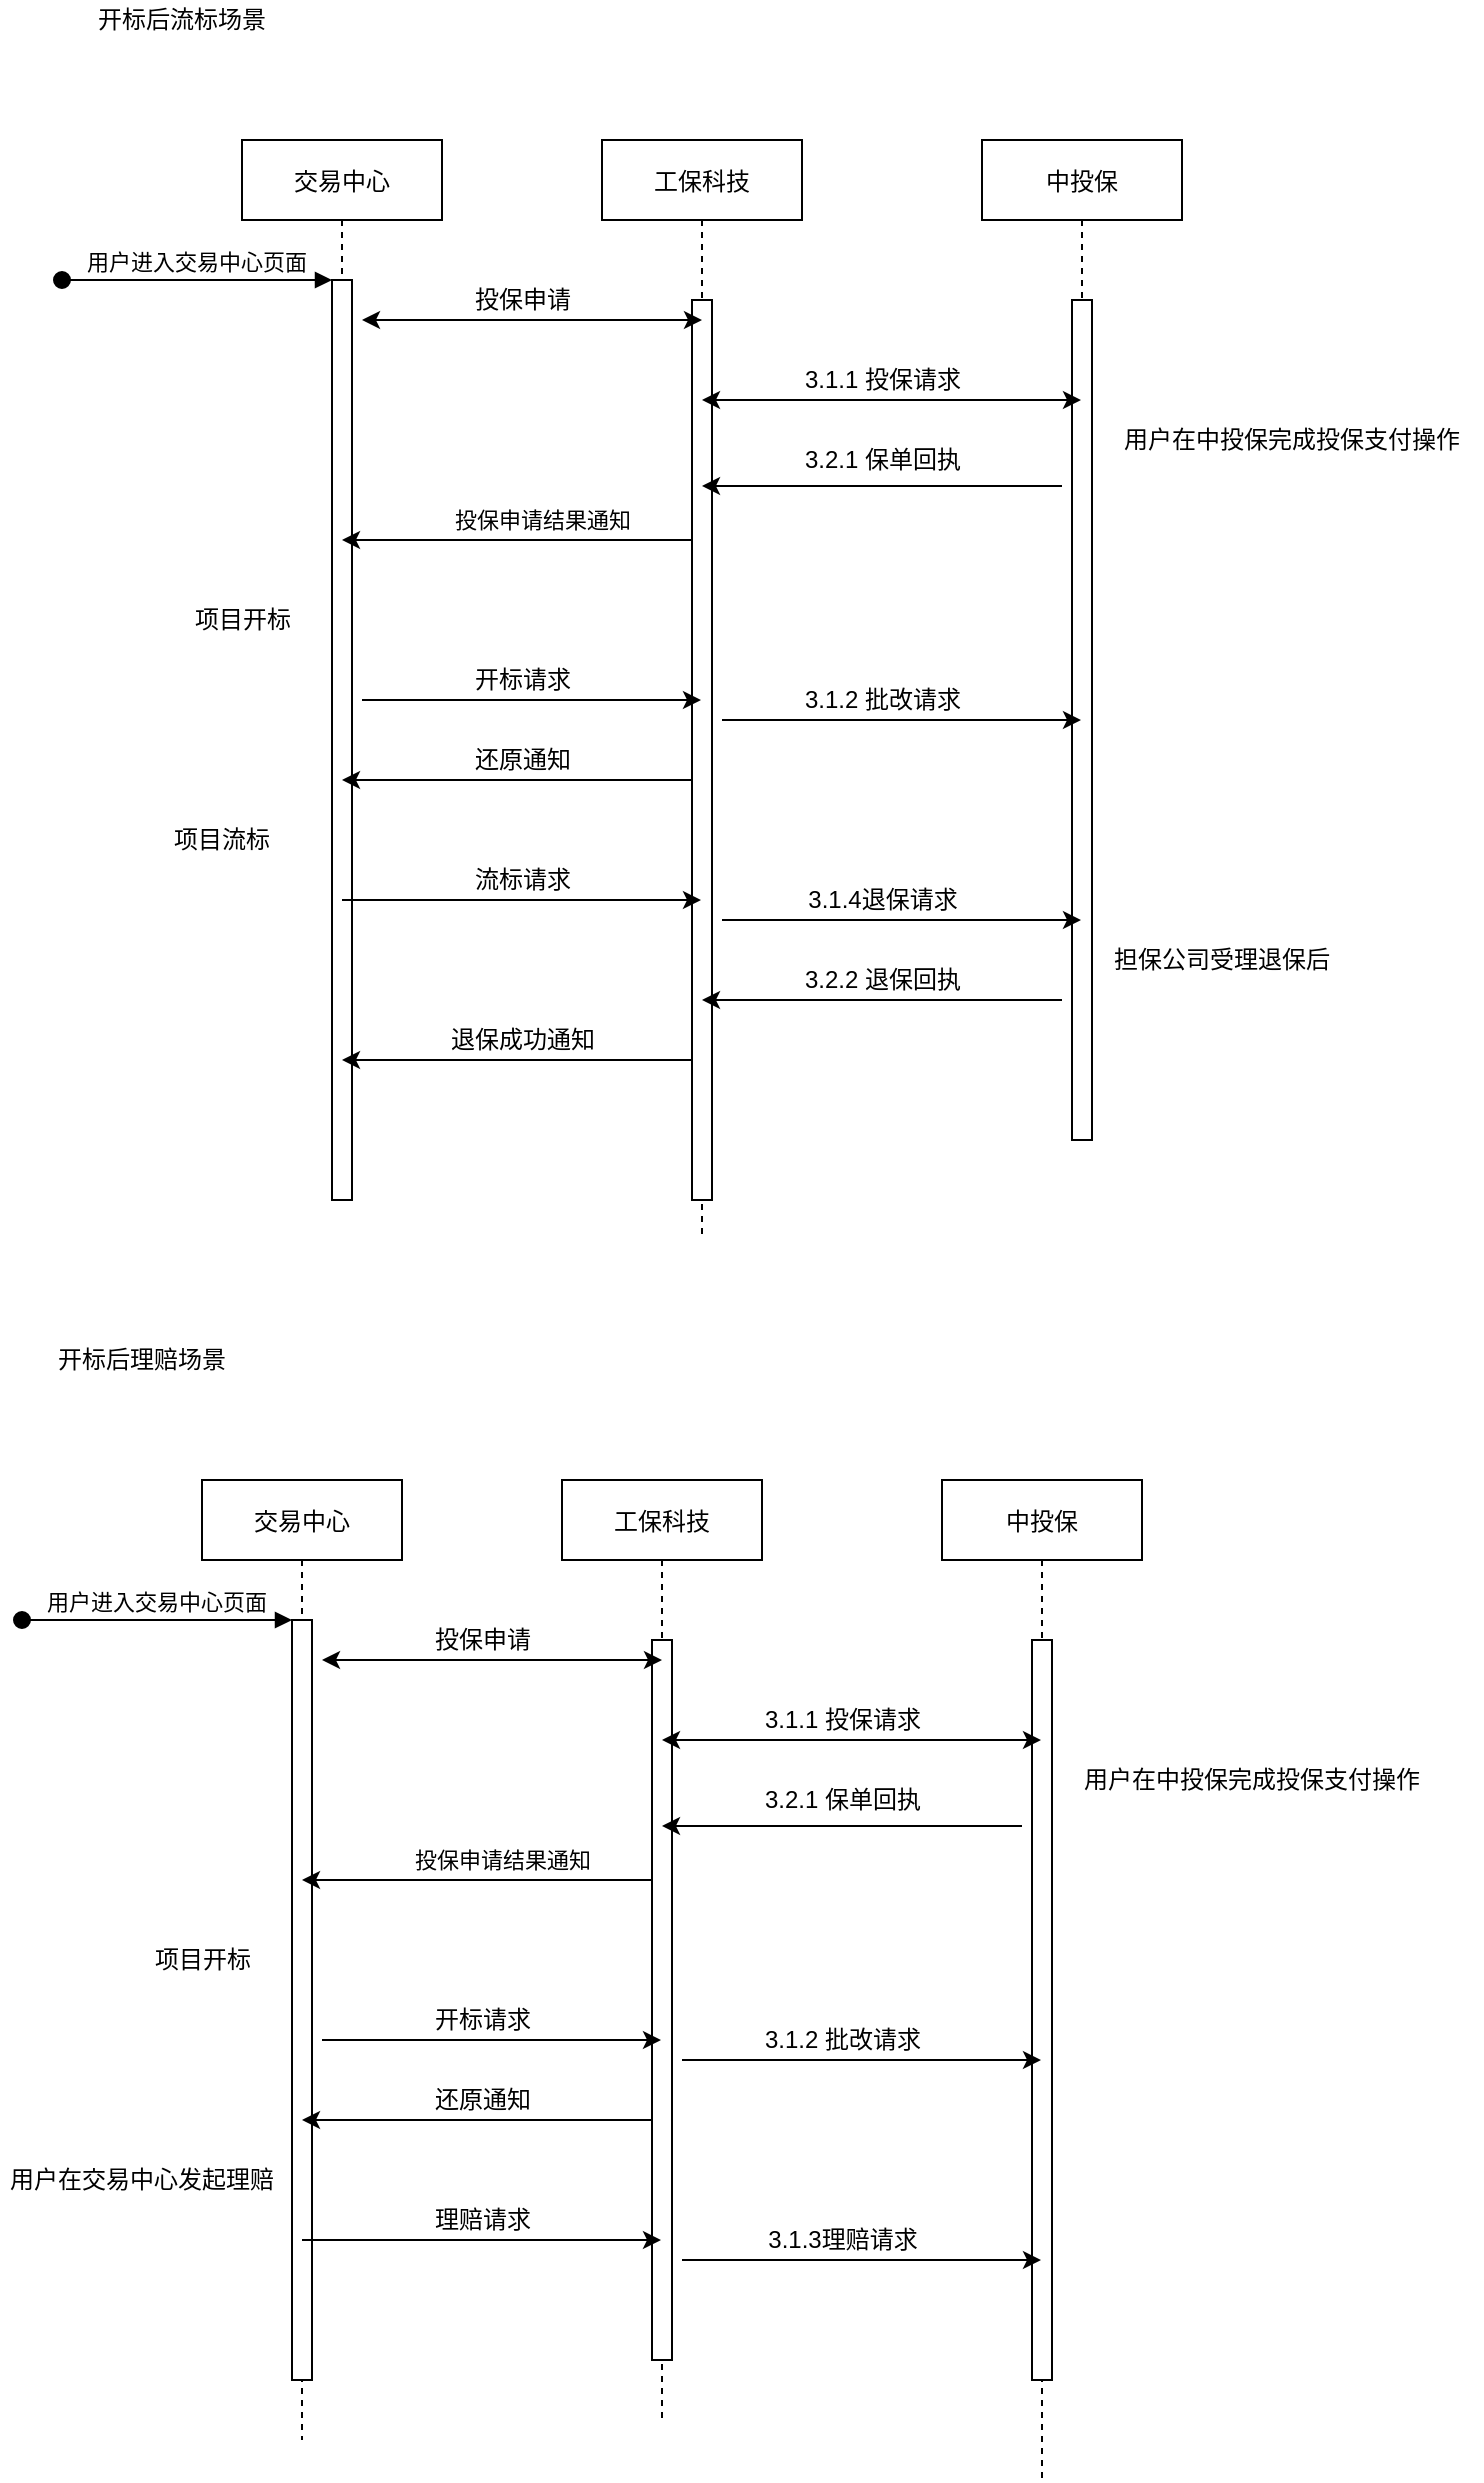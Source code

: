 <mxfile version="14.4.4" type="github">
  <diagram id="kgpKYQtTHZ0yAKxKKP6v" name="Page-1">
    <mxGraphModel dx="1038" dy="548" grid="1" gridSize="10" guides="1" tooltips="1" connect="1" arrows="1" fold="1" page="1" pageScale="1" pageWidth="850" pageHeight="1400" math="0" shadow="0">
      <root>
        <mxCell id="0" />
        <mxCell id="1" parent="0" />
        <mxCell id="3nuBFxr9cyL0pnOWT2aG-1" value="交易中心" style="shape=umlLifeline;perimeter=lifelinePerimeter;container=1;collapsible=0;recursiveResize=0;rounded=0;shadow=0;strokeWidth=1;" parent="1" vertex="1">
          <mxGeometry x="120" y="80" width="100" height="530" as="geometry" />
        </mxCell>
        <mxCell id="3nuBFxr9cyL0pnOWT2aG-2" value="" style="points=[];perimeter=orthogonalPerimeter;rounded=0;shadow=0;strokeWidth=1;" parent="3nuBFxr9cyL0pnOWT2aG-1" vertex="1">
          <mxGeometry x="45" y="70" width="10" height="460" as="geometry" />
        </mxCell>
        <mxCell id="3nuBFxr9cyL0pnOWT2aG-3" value="用户进入交易中心页面" style="verticalAlign=bottom;startArrow=oval;endArrow=block;startSize=8;shadow=0;strokeWidth=1;" parent="3nuBFxr9cyL0pnOWT2aG-1" target="3nuBFxr9cyL0pnOWT2aG-2" edge="1">
          <mxGeometry relative="1" as="geometry">
            <mxPoint x="-90" y="70" as="sourcePoint" />
          </mxGeometry>
        </mxCell>
        <mxCell id="3nuBFxr9cyL0pnOWT2aG-5" value="工保科技" style="shape=umlLifeline;perimeter=lifelinePerimeter;container=1;collapsible=0;recursiveResize=0;rounded=0;shadow=0;strokeWidth=1;" parent="1" vertex="1">
          <mxGeometry x="300" y="80" width="100" height="550" as="geometry" />
        </mxCell>
        <mxCell id="3nuBFxr9cyL0pnOWT2aG-6" value="" style="points=[];perimeter=orthogonalPerimeter;rounded=0;shadow=0;strokeWidth=1;" parent="3nuBFxr9cyL0pnOWT2aG-5" vertex="1">
          <mxGeometry x="45" y="80" width="10" height="450" as="geometry" />
        </mxCell>
        <mxCell id="HbW3pa40i1KAL5VEuSZW-1" value="中投保" style="shape=umlLifeline;perimeter=lifelinePerimeter;container=1;collapsible=0;recursiveResize=0;rounded=0;shadow=0;strokeWidth=1;" vertex="1" parent="1">
          <mxGeometry x="490" y="80" width="100" height="500" as="geometry" />
        </mxCell>
        <mxCell id="HbW3pa40i1KAL5VEuSZW-2" value="" style="points=[];perimeter=orthogonalPerimeter;rounded=0;shadow=0;strokeWidth=1;" vertex="1" parent="HbW3pa40i1KAL5VEuSZW-1">
          <mxGeometry x="45" y="80" width="10" height="420" as="geometry" />
        </mxCell>
        <mxCell id="HbW3pa40i1KAL5VEuSZW-7" value="" style="endArrow=classic;startArrow=classic;html=1;" edge="1" parent="1" target="HbW3pa40i1KAL5VEuSZW-1">
          <mxGeometry width="50" height="50" relative="1" as="geometry">
            <mxPoint x="350" y="210" as="sourcePoint" />
            <mxPoint x="400" y="160" as="targetPoint" />
          </mxGeometry>
        </mxCell>
        <mxCell id="HbW3pa40i1KAL5VEuSZW-8" value="3.1.1 投保请求" style="text;html=1;align=center;verticalAlign=middle;resizable=0;points=[];autosize=1;" vertex="1" parent="1">
          <mxGeometry x="395" y="190" width="90" height="20" as="geometry" />
        </mxCell>
        <mxCell id="HbW3pa40i1KAL5VEuSZW-9" value="" style="endArrow=classic;startArrow=classic;html=1;" edge="1" parent="1">
          <mxGeometry width="50" height="50" relative="1" as="geometry">
            <mxPoint x="180" y="170" as="sourcePoint" />
            <mxPoint x="350" y="170" as="targetPoint" />
          </mxGeometry>
        </mxCell>
        <mxCell id="HbW3pa40i1KAL5VEuSZW-10" value="投保申请" style="text;html=1;align=center;verticalAlign=middle;resizable=0;points=[];autosize=1;" vertex="1" parent="1">
          <mxGeometry x="230" y="150" width="60" height="20" as="geometry" />
        </mxCell>
        <mxCell id="HbW3pa40i1KAL5VEuSZW-11" value="" style="endArrow=classic;html=1;" edge="1" parent="1" target="3nuBFxr9cyL0pnOWT2aG-5">
          <mxGeometry width="50" height="50" relative="1" as="geometry">
            <mxPoint x="530" y="253" as="sourcePoint" />
            <mxPoint x="450" y="280" as="targetPoint" />
          </mxGeometry>
        </mxCell>
        <mxCell id="HbW3pa40i1KAL5VEuSZW-12" value="3.2.1 保单回执" style="text;html=1;align=center;verticalAlign=middle;resizable=0;points=[];autosize=1;" vertex="1" parent="1">
          <mxGeometry x="395" y="230" width="90" height="20" as="geometry" />
        </mxCell>
        <mxCell id="HbW3pa40i1KAL5VEuSZW-13" value="用户在中投保完成投保支付操作" style="text;html=1;strokeColor=none;fillColor=none;align=center;verticalAlign=middle;whiteSpace=wrap;rounded=0;" vertex="1" parent="1">
          <mxGeometry x="550" y="220" width="190" height="20" as="geometry" />
        </mxCell>
        <mxCell id="HbW3pa40i1KAL5VEuSZW-14" value="投保申请结果通知" style="endArrow=classic;html=1;" edge="1" parent="1" target="3nuBFxr9cyL0pnOWT2aG-1">
          <mxGeometry x="-0.145" y="-10" width="50" height="50" relative="1" as="geometry">
            <mxPoint x="345" y="280" as="sourcePoint" />
            <mxPoint x="395" y="230" as="targetPoint" />
            <mxPoint as="offset" />
          </mxGeometry>
        </mxCell>
        <mxCell id="HbW3pa40i1KAL5VEuSZW-16" value="项目开标" style="text;html=1;align=center;verticalAlign=middle;resizable=0;points=[];autosize=1;" vertex="1" parent="1">
          <mxGeometry x="90" y="310" width="60" height="20" as="geometry" />
        </mxCell>
        <mxCell id="HbW3pa40i1KAL5VEuSZW-18" value="" style="endArrow=classic;html=1;" edge="1" parent="1" target="3nuBFxr9cyL0pnOWT2aG-5">
          <mxGeometry width="50" height="50" relative="1" as="geometry">
            <mxPoint x="180" y="360" as="sourcePoint" />
            <mxPoint x="230" y="310" as="targetPoint" />
          </mxGeometry>
        </mxCell>
        <mxCell id="HbW3pa40i1KAL5VEuSZW-22" value="" style="endArrow=classic;html=1;" edge="1" parent="1" target="HbW3pa40i1KAL5VEuSZW-1">
          <mxGeometry width="50" height="50" relative="1" as="geometry">
            <mxPoint x="360" y="370" as="sourcePoint" />
            <mxPoint x="410" y="320" as="targetPoint" />
          </mxGeometry>
        </mxCell>
        <mxCell id="HbW3pa40i1KAL5VEuSZW-23" value="3.1.2 批改请求" style="text;html=1;align=center;verticalAlign=middle;resizable=0;points=[];autosize=1;" vertex="1" parent="1">
          <mxGeometry x="395" y="350" width="90" height="20" as="geometry" />
        </mxCell>
        <mxCell id="HbW3pa40i1KAL5VEuSZW-24" value="开标请求" style="text;html=1;align=center;verticalAlign=middle;resizable=0;points=[];autosize=1;" vertex="1" parent="1">
          <mxGeometry x="230" y="340" width="60" height="20" as="geometry" />
        </mxCell>
        <mxCell id="HbW3pa40i1KAL5VEuSZW-25" value="" style="endArrow=classic;html=1;" edge="1" parent="1" target="3nuBFxr9cyL0pnOWT2aG-1">
          <mxGeometry width="50" height="50" relative="1" as="geometry">
            <mxPoint x="345" y="400" as="sourcePoint" />
            <mxPoint x="395" y="350" as="targetPoint" />
          </mxGeometry>
        </mxCell>
        <mxCell id="HbW3pa40i1KAL5VEuSZW-26" value="还原通知" style="text;html=1;align=center;verticalAlign=middle;resizable=0;points=[];autosize=1;" vertex="1" parent="1">
          <mxGeometry x="230" y="380" width="60" height="20" as="geometry" />
        </mxCell>
        <mxCell id="HbW3pa40i1KAL5VEuSZW-27" value="" style="endArrow=classic;html=1;" edge="1" parent="1" target="3nuBFxr9cyL0pnOWT2aG-5">
          <mxGeometry width="50" height="50" relative="1" as="geometry">
            <mxPoint x="170" y="460" as="sourcePoint" />
            <mxPoint x="220" y="410" as="targetPoint" />
          </mxGeometry>
        </mxCell>
        <mxCell id="HbW3pa40i1KAL5VEuSZW-28" value="项目流标" style="text;html=1;strokeColor=none;fillColor=none;align=center;verticalAlign=middle;whiteSpace=wrap;rounded=0;" vertex="1" parent="1">
          <mxGeometry x="80" y="420" width="60" height="20" as="geometry" />
        </mxCell>
        <mxCell id="HbW3pa40i1KAL5VEuSZW-30" value="流标请求" style="text;html=1;align=center;verticalAlign=middle;resizable=0;points=[];autosize=1;" vertex="1" parent="1">
          <mxGeometry x="230" y="440" width="60" height="20" as="geometry" />
        </mxCell>
        <mxCell id="HbW3pa40i1KAL5VEuSZW-32" value="" style="endArrow=classic;html=1;" edge="1" parent="1" target="HbW3pa40i1KAL5VEuSZW-1">
          <mxGeometry width="50" height="50" relative="1" as="geometry">
            <mxPoint x="360" y="470" as="sourcePoint" />
            <mxPoint x="410" y="420" as="targetPoint" />
          </mxGeometry>
        </mxCell>
        <mxCell id="HbW3pa40i1KAL5VEuSZW-33" value="3.1.4退保请求" style="text;html=1;align=center;verticalAlign=middle;resizable=0;points=[];autosize=1;" vertex="1" parent="1">
          <mxGeometry x="395" y="450" width="90" height="20" as="geometry" />
        </mxCell>
        <mxCell id="HbW3pa40i1KAL5VEuSZW-34" value="担保公司受理退保后" style="text;html=1;strokeColor=none;fillColor=none;align=center;verticalAlign=middle;whiteSpace=wrap;rounded=0;" vertex="1" parent="1">
          <mxGeometry x="550" y="480" width="120" height="20" as="geometry" />
        </mxCell>
        <mxCell id="HbW3pa40i1KAL5VEuSZW-35" value="" style="endArrow=classic;html=1;" edge="1" parent="1" target="3nuBFxr9cyL0pnOWT2aG-5">
          <mxGeometry width="50" height="50" relative="1" as="geometry">
            <mxPoint x="530" y="510" as="sourcePoint" />
            <mxPoint x="580" y="460" as="targetPoint" />
          </mxGeometry>
        </mxCell>
        <mxCell id="HbW3pa40i1KAL5VEuSZW-36" value="3.2.2 退保回执" style="text;html=1;align=center;verticalAlign=middle;resizable=0;points=[];autosize=1;" vertex="1" parent="1">
          <mxGeometry x="395" y="490" width="90" height="20" as="geometry" />
        </mxCell>
        <mxCell id="HbW3pa40i1KAL5VEuSZW-37" value="" style="endArrow=classic;html=1;" edge="1" parent="1" target="3nuBFxr9cyL0pnOWT2aG-1">
          <mxGeometry width="50" height="50" relative="1" as="geometry">
            <mxPoint x="345" y="540" as="sourcePoint" />
            <mxPoint x="395" y="490" as="targetPoint" />
          </mxGeometry>
        </mxCell>
        <mxCell id="HbW3pa40i1KAL5VEuSZW-38" value="退保成功通知" style="text;html=1;align=center;verticalAlign=middle;resizable=0;points=[];autosize=1;" vertex="1" parent="1">
          <mxGeometry x="215" y="520" width="90" height="20" as="geometry" />
        </mxCell>
        <mxCell id="HbW3pa40i1KAL5VEuSZW-40" value="开标后流标场景" style="text;html=1;strokeColor=none;fillColor=none;align=center;verticalAlign=middle;whiteSpace=wrap;rounded=0;" vertex="1" parent="1">
          <mxGeometry x="40" y="10" width="100" height="20" as="geometry" />
        </mxCell>
        <mxCell id="HbW3pa40i1KAL5VEuSZW-42" value="交易中心" style="shape=umlLifeline;perimeter=lifelinePerimeter;container=1;collapsible=0;recursiveResize=0;rounded=0;shadow=0;strokeWidth=1;" vertex="1" parent="1">
          <mxGeometry x="100" y="750" width="100" height="480" as="geometry" />
        </mxCell>
        <mxCell id="HbW3pa40i1KAL5VEuSZW-43" value="" style="points=[];perimeter=orthogonalPerimeter;rounded=0;shadow=0;strokeWidth=1;" vertex="1" parent="HbW3pa40i1KAL5VEuSZW-42">
          <mxGeometry x="45" y="70" width="10" height="380" as="geometry" />
        </mxCell>
        <mxCell id="HbW3pa40i1KAL5VEuSZW-44" value="用户进入交易中心页面" style="verticalAlign=bottom;startArrow=oval;endArrow=block;startSize=8;shadow=0;strokeWidth=1;" edge="1" parent="HbW3pa40i1KAL5VEuSZW-42" target="HbW3pa40i1KAL5VEuSZW-43">
          <mxGeometry relative="1" as="geometry">
            <mxPoint x="-90" y="70" as="sourcePoint" />
          </mxGeometry>
        </mxCell>
        <mxCell id="HbW3pa40i1KAL5VEuSZW-45" value="工保科技" style="shape=umlLifeline;perimeter=lifelinePerimeter;container=1;collapsible=0;recursiveResize=0;rounded=0;shadow=0;strokeWidth=1;" vertex="1" parent="1">
          <mxGeometry x="280" y="750" width="100" height="470" as="geometry" />
        </mxCell>
        <mxCell id="HbW3pa40i1KAL5VEuSZW-46" value="" style="points=[];perimeter=orthogonalPerimeter;rounded=0;shadow=0;strokeWidth=1;" vertex="1" parent="HbW3pa40i1KAL5VEuSZW-45">
          <mxGeometry x="45" y="80" width="10" height="360" as="geometry" />
        </mxCell>
        <mxCell id="HbW3pa40i1KAL5VEuSZW-47" value="中投保" style="shape=umlLifeline;perimeter=lifelinePerimeter;container=1;collapsible=0;recursiveResize=0;rounded=0;shadow=0;strokeWidth=1;" vertex="1" parent="1">
          <mxGeometry x="470" y="750" width="100" height="500" as="geometry" />
        </mxCell>
        <mxCell id="HbW3pa40i1KAL5VEuSZW-48" value="" style="points=[];perimeter=orthogonalPerimeter;rounded=0;shadow=0;strokeWidth=1;" vertex="1" parent="HbW3pa40i1KAL5VEuSZW-47">
          <mxGeometry x="45" y="80" width="10" height="370" as="geometry" />
        </mxCell>
        <mxCell id="HbW3pa40i1KAL5VEuSZW-49" value="" style="endArrow=classic;startArrow=classic;html=1;" edge="1" parent="1" target="HbW3pa40i1KAL5VEuSZW-47">
          <mxGeometry width="50" height="50" relative="1" as="geometry">
            <mxPoint x="330" y="880" as="sourcePoint" />
            <mxPoint x="380" y="830" as="targetPoint" />
          </mxGeometry>
        </mxCell>
        <mxCell id="HbW3pa40i1KAL5VEuSZW-50" value="3.1.1 投保请求" style="text;html=1;align=center;verticalAlign=middle;resizable=0;points=[];autosize=1;" vertex="1" parent="1">
          <mxGeometry x="375" y="860" width="90" height="20" as="geometry" />
        </mxCell>
        <mxCell id="HbW3pa40i1KAL5VEuSZW-51" value="" style="endArrow=classic;startArrow=classic;html=1;" edge="1" parent="1">
          <mxGeometry width="50" height="50" relative="1" as="geometry">
            <mxPoint x="160" y="840" as="sourcePoint" />
            <mxPoint x="330" y="840" as="targetPoint" />
          </mxGeometry>
        </mxCell>
        <mxCell id="HbW3pa40i1KAL5VEuSZW-52" value="投保申请" style="text;html=1;align=center;verticalAlign=middle;resizable=0;points=[];autosize=1;" vertex="1" parent="1">
          <mxGeometry x="210" y="820" width="60" height="20" as="geometry" />
        </mxCell>
        <mxCell id="HbW3pa40i1KAL5VEuSZW-53" value="" style="endArrow=classic;html=1;" edge="1" parent="1" target="HbW3pa40i1KAL5VEuSZW-45">
          <mxGeometry width="50" height="50" relative="1" as="geometry">
            <mxPoint x="510" y="923" as="sourcePoint" />
            <mxPoint x="430" y="950" as="targetPoint" />
          </mxGeometry>
        </mxCell>
        <mxCell id="HbW3pa40i1KAL5VEuSZW-54" value="3.2.1 保单回执" style="text;html=1;align=center;verticalAlign=middle;resizable=0;points=[];autosize=1;" vertex="1" parent="1">
          <mxGeometry x="375" y="900" width="90" height="20" as="geometry" />
        </mxCell>
        <mxCell id="HbW3pa40i1KAL5VEuSZW-55" value="用户在中投保完成投保支付操作" style="text;html=1;strokeColor=none;fillColor=none;align=center;verticalAlign=middle;whiteSpace=wrap;rounded=0;" vertex="1" parent="1">
          <mxGeometry x="530" y="890" width="190" height="20" as="geometry" />
        </mxCell>
        <mxCell id="HbW3pa40i1KAL5VEuSZW-56" value="投保申请结果通知" style="endArrow=classic;html=1;" edge="1" parent="1" target="HbW3pa40i1KAL5VEuSZW-42">
          <mxGeometry x="-0.145" y="-10" width="50" height="50" relative="1" as="geometry">
            <mxPoint x="325" y="950" as="sourcePoint" />
            <mxPoint x="375" y="900" as="targetPoint" />
            <mxPoint as="offset" />
          </mxGeometry>
        </mxCell>
        <mxCell id="HbW3pa40i1KAL5VEuSZW-57" value="项目开标" style="text;html=1;align=center;verticalAlign=middle;resizable=0;points=[];autosize=1;" vertex="1" parent="1">
          <mxGeometry x="70" y="980" width="60" height="20" as="geometry" />
        </mxCell>
        <mxCell id="HbW3pa40i1KAL5VEuSZW-58" value="" style="endArrow=classic;html=1;" edge="1" parent="1" target="HbW3pa40i1KAL5VEuSZW-45">
          <mxGeometry width="50" height="50" relative="1" as="geometry">
            <mxPoint x="160" y="1030" as="sourcePoint" />
            <mxPoint x="210" y="980" as="targetPoint" />
          </mxGeometry>
        </mxCell>
        <mxCell id="HbW3pa40i1KAL5VEuSZW-59" value="" style="endArrow=classic;html=1;" edge="1" parent="1" target="HbW3pa40i1KAL5VEuSZW-47">
          <mxGeometry width="50" height="50" relative="1" as="geometry">
            <mxPoint x="340" y="1040" as="sourcePoint" />
            <mxPoint x="390" y="990" as="targetPoint" />
          </mxGeometry>
        </mxCell>
        <mxCell id="HbW3pa40i1KAL5VEuSZW-60" value="3.1.2 批改请求" style="text;html=1;align=center;verticalAlign=middle;resizable=0;points=[];autosize=1;" vertex="1" parent="1">
          <mxGeometry x="375" y="1020" width="90" height="20" as="geometry" />
        </mxCell>
        <mxCell id="HbW3pa40i1KAL5VEuSZW-61" value="开标请求" style="text;html=1;align=center;verticalAlign=middle;resizable=0;points=[];autosize=1;" vertex="1" parent="1">
          <mxGeometry x="210" y="1010" width="60" height="20" as="geometry" />
        </mxCell>
        <mxCell id="HbW3pa40i1KAL5VEuSZW-62" value="" style="endArrow=classic;html=1;" edge="1" parent="1" target="HbW3pa40i1KAL5VEuSZW-42">
          <mxGeometry width="50" height="50" relative="1" as="geometry">
            <mxPoint x="325" y="1070" as="sourcePoint" />
            <mxPoint x="375" y="1020" as="targetPoint" />
          </mxGeometry>
        </mxCell>
        <mxCell id="HbW3pa40i1KAL5VEuSZW-63" value="还原通知" style="text;html=1;align=center;verticalAlign=middle;resizable=0;points=[];autosize=1;" vertex="1" parent="1">
          <mxGeometry x="210" y="1050" width="60" height="20" as="geometry" />
        </mxCell>
        <mxCell id="HbW3pa40i1KAL5VEuSZW-64" value="" style="endArrow=classic;html=1;" edge="1" parent="1" target="HbW3pa40i1KAL5VEuSZW-45">
          <mxGeometry width="50" height="50" relative="1" as="geometry">
            <mxPoint x="150" y="1130" as="sourcePoint" />
            <mxPoint x="200" y="1080" as="targetPoint" />
          </mxGeometry>
        </mxCell>
        <mxCell id="HbW3pa40i1KAL5VEuSZW-65" value="用户在交易中心发起理赔" style="text;html=1;strokeColor=none;fillColor=none;align=center;verticalAlign=middle;whiteSpace=wrap;rounded=0;" vertex="1" parent="1">
          <mxGeometry y="1090" width="140" height="20" as="geometry" />
        </mxCell>
        <mxCell id="HbW3pa40i1KAL5VEuSZW-66" value="理赔请求" style="text;html=1;align=center;verticalAlign=middle;resizable=0;points=[];autosize=1;" vertex="1" parent="1">
          <mxGeometry x="210" y="1110" width="60" height="20" as="geometry" />
        </mxCell>
        <mxCell id="HbW3pa40i1KAL5VEuSZW-67" value="" style="endArrow=classic;html=1;" edge="1" parent="1" target="HbW3pa40i1KAL5VEuSZW-47">
          <mxGeometry width="50" height="50" relative="1" as="geometry">
            <mxPoint x="340" y="1140" as="sourcePoint" />
            <mxPoint x="390" y="1090" as="targetPoint" />
          </mxGeometry>
        </mxCell>
        <mxCell id="HbW3pa40i1KAL5VEuSZW-68" value="3.1.3理赔请求" style="text;html=1;align=center;verticalAlign=middle;resizable=0;points=[];autosize=1;" vertex="1" parent="1">
          <mxGeometry x="375" y="1120" width="90" height="20" as="geometry" />
        </mxCell>
        <mxCell id="HbW3pa40i1KAL5VEuSZW-74" value="开标后理赔场景" style="text;html=1;strokeColor=none;fillColor=none;align=center;verticalAlign=middle;whiteSpace=wrap;rounded=0;" vertex="1" parent="1">
          <mxGeometry x="20" y="680" width="100" height="20" as="geometry" />
        </mxCell>
      </root>
    </mxGraphModel>
  </diagram>
</mxfile>
